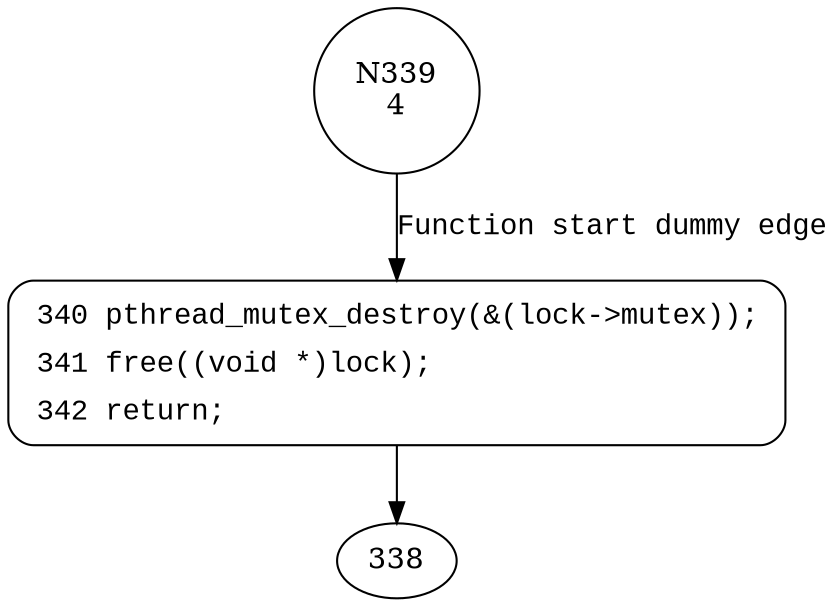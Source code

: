 digraph stdThreadLockDestroy {
339 [shape="circle" label="N339\n4"]
340 [shape="circle" label="N340\n3"]
340 [style="filled,bold" penwidth="1" fillcolor="white" fontname="Courier New" shape="Mrecord" label=<<table border="0" cellborder="0" cellpadding="3" bgcolor="white"><tr><td align="right">340</td><td align="left">pthread_mutex_destroy(&amp;(lock-&gt;mutex));</td></tr><tr><td align="right">341</td><td align="left">free((void *)lock);</td></tr><tr><td align="right">342</td><td align="left">return;</td></tr></table>>]
340 -> 338[label=""]
339 -> 340 [label="Function start dummy edge" fontname="Courier New"]
}